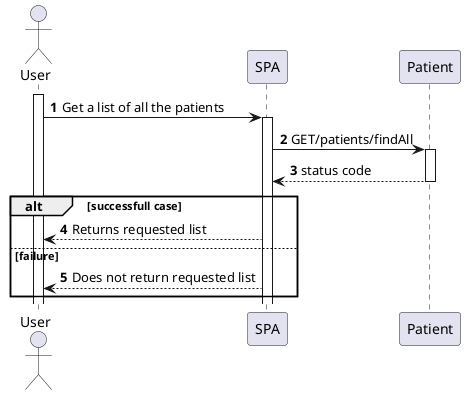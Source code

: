 @startuml

autonumber

Actor User
activate User
User -> SPA : Get a list of all the patients

activate SPA


SPA -> Patient : GET/patients/findAll
activate Patient

Patient --> SPA : status code
deactivate Patient

alt successfull case
    SPA --> User : Returns requested list
else failure
    SPA --> User : Does not return requested list
end


@enduml
